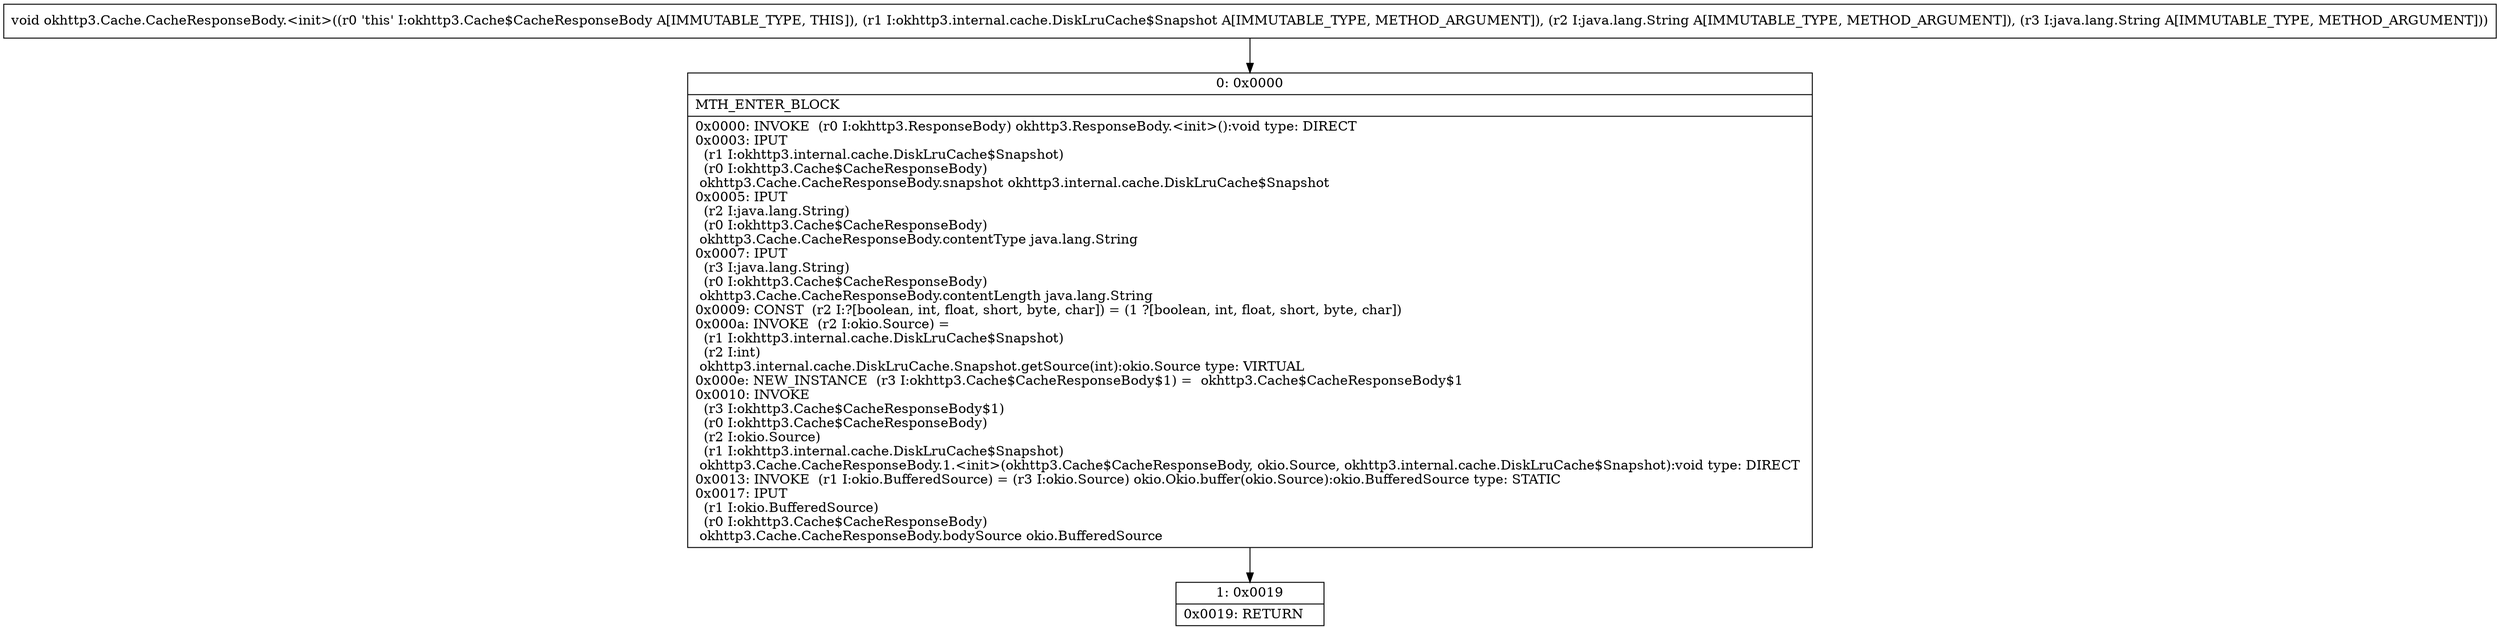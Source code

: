 digraph "CFG forokhttp3.Cache.CacheResponseBody.\<init\>(Lokhttp3\/internal\/cache\/DiskLruCache$Snapshot;Ljava\/lang\/String;Ljava\/lang\/String;)V" {
Node_0 [shape=record,label="{0\:\ 0x0000|MTH_ENTER_BLOCK\l|0x0000: INVOKE  (r0 I:okhttp3.ResponseBody) okhttp3.ResponseBody.\<init\>():void type: DIRECT \l0x0003: IPUT  \l  (r1 I:okhttp3.internal.cache.DiskLruCache$Snapshot)\l  (r0 I:okhttp3.Cache$CacheResponseBody)\l okhttp3.Cache.CacheResponseBody.snapshot okhttp3.internal.cache.DiskLruCache$Snapshot \l0x0005: IPUT  \l  (r2 I:java.lang.String)\l  (r0 I:okhttp3.Cache$CacheResponseBody)\l okhttp3.Cache.CacheResponseBody.contentType java.lang.String \l0x0007: IPUT  \l  (r3 I:java.lang.String)\l  (r0 I:okhttp3.Cache$CacheResponseBody)\l okhttp3.Cache.CacheResponseBody.contentLength java.lang.String \l0x0009: CONST  (r2 I:?[boolean, int, float, short, byte, char]) = (1 ?[boolean, int, float, short, byte, char]) \l0x000a: INVOKE  (r2 I:okio.Source) = \l  (r1 I:okhttp3.internal.cache.DiskLruCache$Snapshot)\l  (r2 I:int)\l okhttp3.internal.cache.DiskLruCache.Snapshot.getSource(int):okio.Source type: VIRTUAL \l0x000e: NEW_INSTANCE  (r3 I:okhttp3.Cache$CacheResponseBody$1) =  okhttp3.Cache$CacheResponseBody$1 \l0x0010: INVOKE  \l  (r3 I:okhttp3.Cache$CacheResponseBody$1)\l  (r0 I:okhttp3.Cache$CacheResponseBody)\l  (r2 I:okio.Source)\l  (r1 I:okhttp3.internal.cache.DiskLruCache$Snapshot)\l okhttp3.Cache.CacheResponseBody.1.\<init\>(okhttp3.Cache$CacheResponseBody, okio.Source, okhttp3.internal.cache.DiskLruCache$Snapshot):void type: DIRECT \l0x0013: INVOKE  (r1 I:okio.BufferedSource) = (r3 I:okio.Source) okio.Okio.buffer(okio.Source):okio.BufferedSource type: STATIC \l0x0017: IPUT  \l  (r1 I:okio.BufferedSource)\l  (r0 I:okhttp3.Cache$CacheResponseBody)\l okhttp3.Cache.CacheResponseBody.bodySource okio.BufferedSource \l}"];
Node_1 [shape=record,label="{1\:\ 0x0019|0x0019: RETURN   \l}"];
MethodNode[shape=record,label="{void okhttp3.Cache.CacheResponseBody.\<init\>((r0 'this' I:okhttp3.Cache$CacheResponseBody A[IMMUTABLE_TYPE, THIS]), (r1 I:okhttp3.internal.cache.DiskLruCache$Snapshot A[IMMUTABLE_TYPE, METHOD_ARGUMENT]), (r2 I:java.lang.String A[IMMUTABLE_TYPE, METHOD_ARGUMENT]), (r3 I:java.lang.String A[IMMUTABLE_TYPE, METHOD_ARGUMENT])) }"];
MethodNode -> Node_0;
Node_0 -> Node_1;
}

